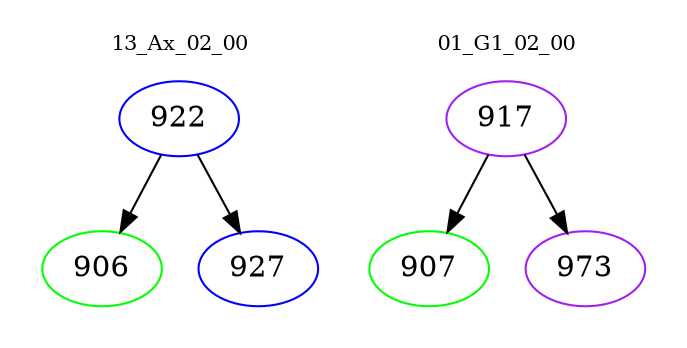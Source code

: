 digraph{
subgraph cluster_0 {
color = white
label = "13_Ax_02_00";
fontsize=10;
T0_922 [label="922", color="blue"]
T0_922 -> T0_906 [color="black"]
T0_906 [label="906", color="green"]
T0_922 -> T0_927 [color="black"]
T0_927 [label="927", color="blue"]
}
subgraph cluster_1 {
color = white
label = "01_G1_02_00";
fontsize=10;
T1_917 [label="917", color="purple"]
T1_917 -> T1_907 [color="black"]
T1_907 [label="907", color="green"]
T1_917 -> T1_973 [color="black"]
T1_973 [label="973", color="purple"]
}
}
